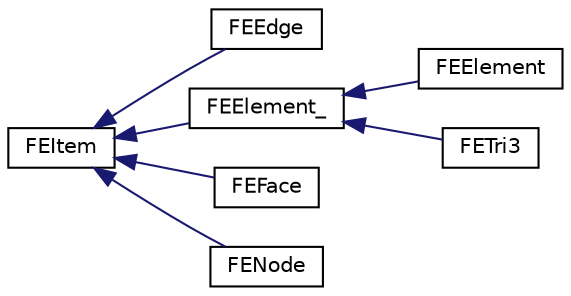 digraph "Graphical Class Hierarchy"
{
  edge [fontname="Helvetica",fontsize="10",labelfontname="Helvetica",labelfontsize="10"];
  node [fontname="Helvetica",fontsize="10",shape=record];
  rankdir="LR";
  Node1 [label="FEItem",height=0.2,width=0.4,color="black", fillcolor="white", style="filled",URL="$class_f_e_item.html"];
  Node1 -> Node2 [dir="back",color="midnightblue",fontsize="10",style="solid",fontname="Helvetica"];
  Node2 [label="FEEdge",height=0.2,width=0.4,color="black", fillcolor="white", style="filled",URL="$class_f_e_edge.html"];
  Node1 -> Node3 [dir="back",color="midnightblue",fontsize="10",style="solid",fontname="Helvetica"];
  Node3 [label="FEElement_",height=0.2,width=0.4,color="black", fillcolor="white", style="filled",URL="$class_f_e_element__.html"];
  Node3 -> Node4 [dir="back",color="midnightblue",fontsize="10",style="solid",fontname="Helvetica"];
  Node4 [label="FEElement",height=0.2,width=0.4,color="black", fillcolor="white", style="filled",URL="$class_f_e_element.html"];
  Node3 -> Node5 [dir="back",color="midnightblue",fontsize="10",style="solid",fontname="Helvetica"];
  Node5 [label="FETri3",height=0.2,width=0.4,color="black", fillcolor="white", style="filled",URL="$class_f_e_tri3.html"];
  Node1 -> Node6 [dir="back",color="midnightblue",fontsize="10",style="solid",fontname="Helvetica"];
  Node6 [label="FEFace",height=0.2,width=0.4,color="black", fillcolor="white", style="filled",URL="$class_f_e_face.html"];
  Node1 -> Node7 [dir="back",color="midnightblue",fontsize="10",style="solid",fontname="Helvetica"];
  Node7 [label="FENode",height=0.2,width=0.4,color="black", fillcolor="white", style="filled",URL="$class_f_e_node.html"];
}
